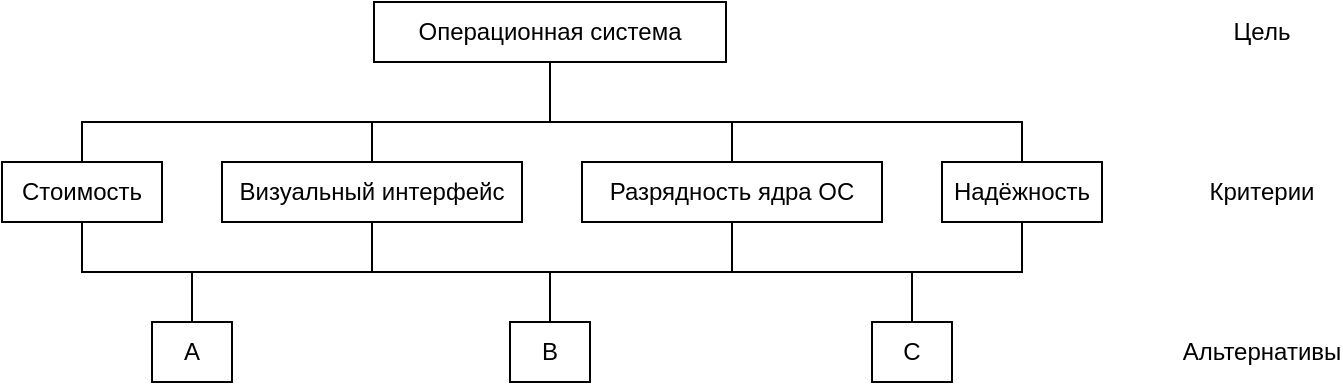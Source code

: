<mxfile version="23.1.5" type="device">
  <diagram name="Страница — 1" id="fIvAlhDOVFgYhfIeVVev">
    <mxGraphModel dx="1434" dy="885" grid="1" gridSize="10" guides="1" tooltips="1" connect="1" arrows="1" fold="1" page="1" pageScale="1" pageWidth="827" pageHeight="1169" math="0" shadow="0">
      <root>
        <mxCell id="0" />
        <mxCell id="1" parent="0" />
        <mxCell id="JHib753o7g5UUoYPgP0F-25" style="edgeStyle=orthogonalEdgeStyle;rounded=0;orthogonalLoop=1;jettySize=auto;html=1;entryX=0.5;entryY=0;entryDx=0;entryDy=0;endArrow=none;endFill=0;" parent="1" source="JHib753o7g5UUoYPgP0F-1" target="JHib753o7g5UUoYPgP0F-5" edge="1">
          <mxGeometry relative="1" as="geometry">
            <Array as="points">
              <mxPoint x="414" y="180" />
              <mxPoint x="650" y="180" />
            </Array>
          </mxGeometry>
        </mxCell>
        <mxCell id="JHib753o7g5UUoYPgP0F-26" style="edgeStyle=orthogonalEdgeStyle;rounded=0;orthogonalLoop=1;jettySize=auto;html=1;entryX=0.5;entryY=0;entryDx=0;entryDy=0;endArrow=none;endFill=0;" parent="1" source="JHib753o7g5UUoYPgP0F-1" target="JHib753o7g5UUoYPgP0F-2" edge="1">
          <mxGeometry relative="1" as="geometry">
            <Array as="points">
              <mxPoint x="414" y="180" />
              <mxPoint x="180" y="180" />
            </Array>
          </mxGeometry>
        </mxCell>
        <mxCell id="JHib753o7g5UUoYPgP0F-27" style="edgeStyle=orthogonalEdgeStyle;rounded=0;orthogonalLoop=1;jettySize=auto;html=1;entryX=0.5;entryY=0;entryDx=0;entryDy=0;endArrow=none;endFill=0;" parent="1" source="JHib753o7g5UUoYPgP0F-1" target="JHib753o7g5UUoYPgP0F-4" edge="1">
          <mxGeometry relative="1" as="geometry">
            <Array as="points">
              <mxPoint x="414" y="180" />
              <mxPoint x="325" y="180" />
            </Array>
          </mxGeometry>
        </mxCell>
        <mxCell id="JHib753o7g5UUoYPgP0F-28" style="edgeStyle=orthogonalEdgeStyle;rounded=0;orthogonalLoop=1;jettySize=auto;html=1;entryX=0.5;entryY=0;entryDx=0;entryDy=0;endArrow=none;endFill=0;" parent="1" source="JHib753o7g5UUoYPgP0F-1" target="JHib753o7g5UUoYPgP0F-6" edge="1">
          <mxGeometry relative="1" as="geometry">
            <Array as="points">
              <mxPoint x="414" y="180" />
              <mxPoint x="505" y="180" />
            </Array>
          </mxGeometry>
        </mxCell>
        <mxCell id="JHib753o7g5UUoYPgP0F-1" value="Операционная система" style="rounded=0;whiteSpace=wrap;html=1;" parent="1" vertex="1">
          <mxGeometry x="326" y="120" width="176" height="30" as="geometry" />
        </mxCell>
        <mxCell id="JHib753o7g5UUoYPgP0F-29" style="edgeStyle=orthogonalEdgeStyle;rounded=0;orthogonalLoop=1;jettySize=auto;html=1;entryX=0.5;entryY=0;entryDx=0;entryDy=0;endArrow=none;endFill=0;" parent="1" source="JHib753o7g5UUoYPgP0F-2" target="JHib753o7g5UUoYPgP0F-7" edge="1">
          <mxGeometry relative="1" as="geometry" />
        </mxCell>
        <mxCell id="JHib753o7g5UUoYPgP0F-2" value="Стоимость" style="rounded=0;whiteSpace=wrap;html=1;" parent="1" vertex="1">
          <mxGeometry x="140" y="200" width="80" height="30" as="geometry" />
        </mxCell>
        <mxCell id="JHib753o7g5UUoYPgP0F-30" style="edgeStyle=orthogonalEdgeStyle;rounded=0;orthogonalLoop=1;jettySize=auto;html=1;entryX=0.5;entryY=0;entryDx=0;entryDy=0;endArrow=none;endFill=0;" parent="1" source="JHib753o7g5UUoYPgP0F-4" target="JHib753o7g5UUoYPgP0F-7" edge="1">
          <mxGeometry relative="1" as="geometry" />
        </mxCell>
        <mxCell id="JHib753o7g5UUoYPgP0F-31" style="edgeStyle=orthogonalEdgeStyle;rounded=0;orthogonalLoop=1;jettySize=auto;html=1;entryX=0.5;entryY=0;entryDx=0;entryDy=0;endArrow=none;endFill=0;" parent="1" source="JHib753o7g5UUoYPgP0F-4" target="JHib753o7g5UUoYPgP0F-8" edge="1">
          <mxGeometry relative="1" as="geometry" />
        </mxCell>
        <mxCell id="JHib753o7g5UUoYPgP0F-4" value="Визуальный интерфейс" style="rounded=0;whiteSpace=wrap;html=1;" parent="1" vertex="1">
          <mxGeometry x="250" y="200" width="150" height="30" as="geometry" />
        </mxCell>
        <mxCell id="JHib753o7g5UUoYPgP0F-35" style="edgeStyle=orthogonalEdgeStyle;rounded=0;orthogonalLoop=1;jettySize=auto;html=1;entryX=0.5;entryY=0;entryDx=0;entryDy=0;endArrow=none;endFill=0;" parent="1" source="JHib753o7g5UUoYPgP0F-5" target="JHib753o7g5UUoYPgP0F-9" edge="1">
          <mxGeometry relative="1" as="geometry" />
        </mxCell>
        <mxCell id="JHib753o7g5UUoYPgP0F-5" value="Надёжность" style="rounded=0;whiteSpace=wrap;html=1;" parent="1" vertex="1">
          <mxGeometry x="610" y="200" width="80" height="30" as="geometry" />
        </mxCell>
        <mxCell id="JHib753o7g5UUoYPgP0F-34" style="edgeStyle=orthogonalEdgeStyle;rounded=0;orthogonalLoop=1;jettySize=auto;html=1;entryX=0.5;entryY=0;entryDx=0;entryDy=0;endArrow=none;endFill=0;" parent="1" source="JHib753o7g5UUoYPgP0F-6" target="JHib753o7g5UUoYPgP0F-8" edge="1">
          <mxGeometry relative="1" as="geometry" />
        </mxCell>
        <mxCell id="JHib753o7g5UUoYPgP0F-36" style="edgeStyle=orthogonalEdgeStyle;rounded=0;orthogonalLoop=1;jettySize=auto;html=1;endArrow=none;endFill=0;" parent="1" source="JHib753o7g5UUoYPgP0F-6" target="JHib753o7g5UUoYPgP0F-9" edge="1">
          <mxGeometry relative="1" as="geometry" />
        </mxCell>
        <mxCell id="JHib753o7g5UUoYPgP0F-6" value="Разрядность ядра ОС" style="rounded=0;whiteSpace=wrap;html=1;" parent="1" vertex="1">
          <mxGeometry x="430" y="200" width="150" height="30" as="geometry" />
        </mxCell>
        <mxCell id="JHib753o7g5UUoYPgP0F-7" value="A" style="rounded=0;whiteSpace=wrap;html=1;" parent="1" vertex="1">
          <mxGeometry x="215" y="280" width="40" height="30" as="geometry" />
        </mxCell>
        <mxCell id="JHib753o7g5UUoYPgP0F-8" value="B" style="rounded=0;whiteSpace=wrap;html=1;" parent="1" vertex="1">
          <mxGeometry x="394" y="280" width="40" height="30" as="geometry" />
        </mxCell>
        <mxCell id="JHib753o7g5UUoYPgP0F-9" value="C" style="rounded=0;whiteSpace=wrap;html=1;" parent="1" vertex="1">
          <mxGeometry x="575" y="280" width="40" height="30" as="geometry" />
        </mxCell>
        <mxCell id="B1Vv_EWyupdBSQ-KiMb3-1" value="Цель" style="text;html=1;align=center;verticalAlign=middle;whiteSpace=wrap;rounded=0;" vertex="1" parent="1">
          <mxGeometry x="740" y="120" width="60" height="30" as="geometry" />
        </mxCell>
        <mxCell id="B1Vv_EWyupdBSQ-KiMb3-2" value="Критерии" style="text;html=1;align=center;verticalAlign=middle;whiteSpace=wrap;rounded=0;" vertex="1" parent="1">
          <mxGeometry x="740" y="200" width="60" height="30" as="geometry" />
        </mxCell>
        <mxCell id="B1Vv_EWyupdBSQ-KiMb3-3" value="Альтернативы" style="text;html=1;align=center;verticalAlign=middle;whiteSpace=wrap;rounded=0;" vertex="1" parent="1">
          <mxGeometry x="740" y="280" width="60" height="30" as="geometry" />
        </mxCell>
      </root>
    </mxGraphModel>
  </diagram>
</mxfile>

